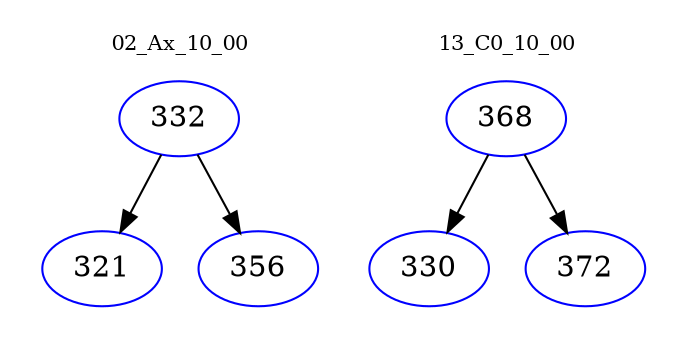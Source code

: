 digraph{
subgraph cluster_0 {
color = white
label = "02_Ax_10_00";
fontsize=10;
T0_332 [label="332", color="blue"]
T0_332 -> T0_321 [color="black"]
T0_321 [label="321", color="blue"]
T0_332 -> T0_356 [color="black"]
T0_356 [label="356", color="blue"]
}
subgraph cluster_1 {
color = white
label = "13_C0_10_00";
fontsize=10;
T1_368 [label="368", color="blue"]
T1_368 -> T1_330 [color="black"]
T1_330 [label="330", color="blue"]
T1_368 -> T1_372 [color="black"]
T1_372 [label="372", color="blue"]
}
}
